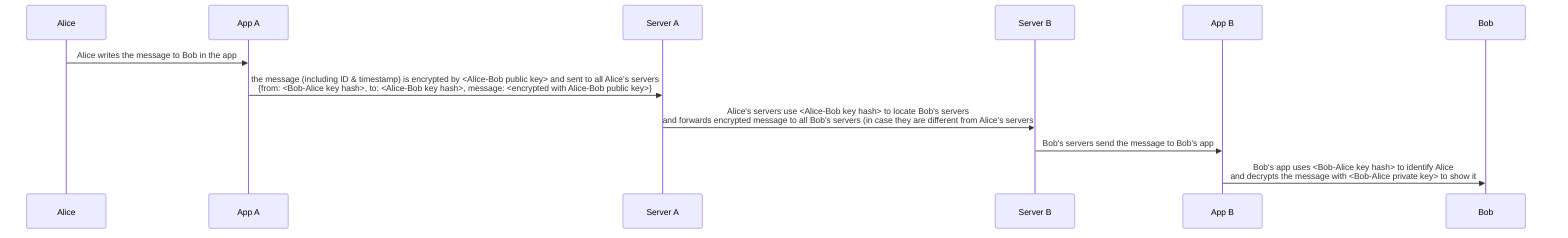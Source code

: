 sequenceDiagram
  participant Alice
  participant App A
  participant Server A
  participant Server B
  participant App B
  participant Bob
  Alice ->> App A: Alice writes the message to Bob in the app
  App A ->> Server A: the message (including ID & timestamp) is encrypted by <Alice-Bob public key> and sent to all Alice's servers<br>{from: <Bob-Alice key hash>, to: <Alice-Bob key hash>, message: <encrypted with Alice-Bob public key>}
  Server A ->> Server B: Alice's servers use <Alice-Bob key hash> to locate Bob's servers<br>and forwards encrypted message to all Bob's servers (in case they are different from Alice's servers
  Server B ->> App B: Bob's servers send the message to Bob's app
  App B ->> Bob: Bob's app uses <Bob-Alice key hash> to identify Alice<br>and decrypts the message with <Bob-Alice private key> to show it